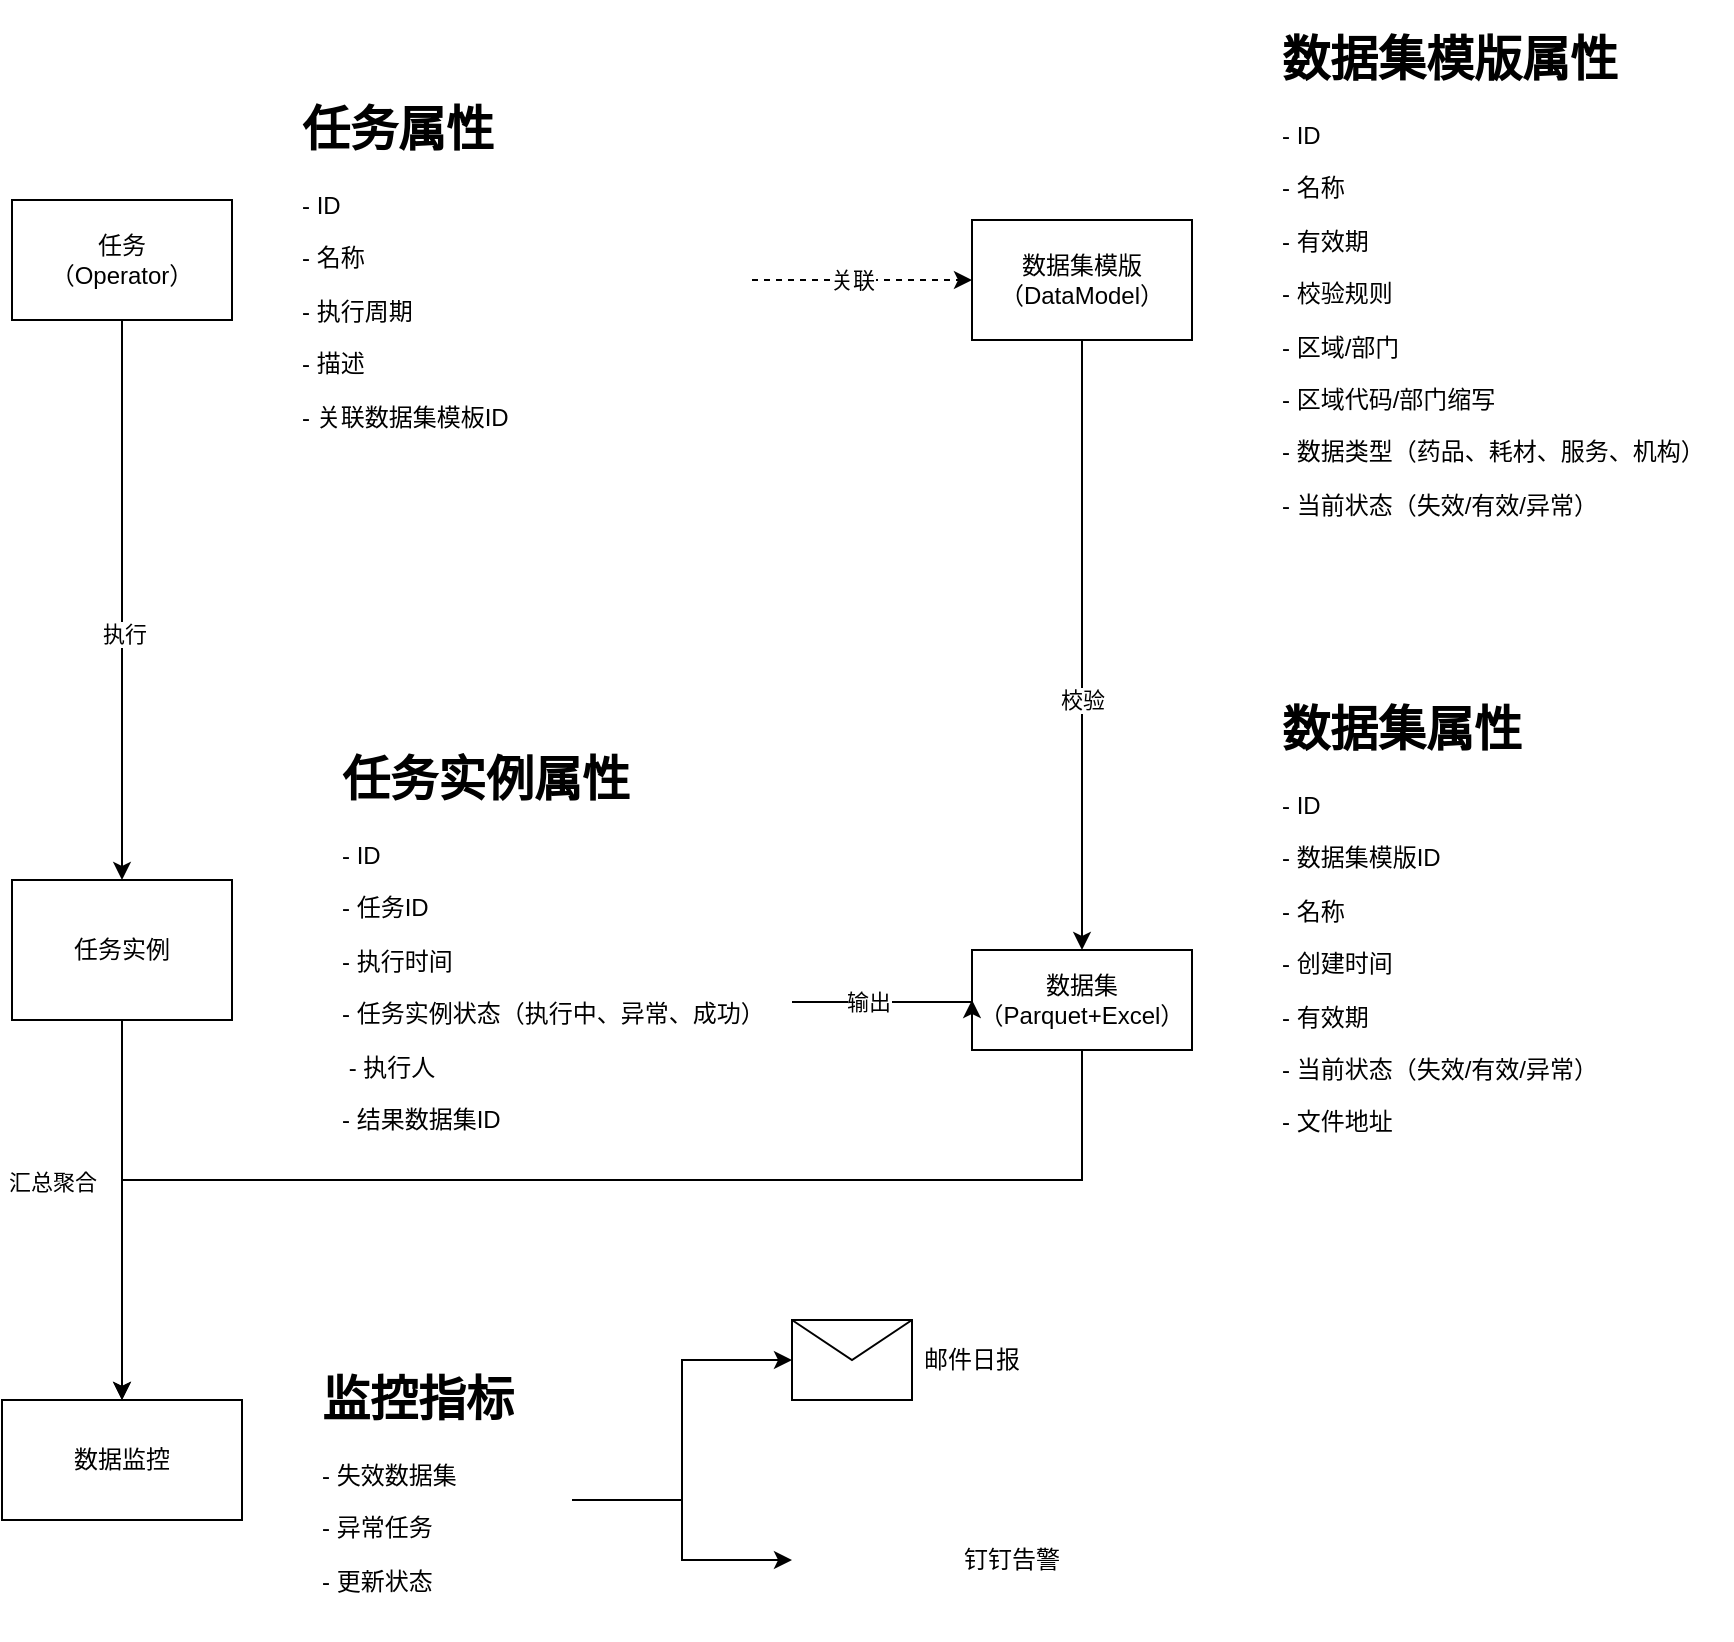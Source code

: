 <mxfile version="22.1.21" type="github">
  <diagram name="Page-1" id="b5hPrGGYxWc7cZ5PRPd1">
    <mxGraphModel dx="2074" dy="1146" grid="1" gridSize="10" guides="1" tooltips="1" connect="1" arrows="1" fold="1" page="1" pageScale="1" pageWidth="850" pageHeight="1100" math="0" shadow="0">
      <root>
        <mxCell id="0" />
        <mxCell id="1" parent="0" />
        <mxCell id="2FMNZ2Ji8rpxw8E8OkNt-1" style="edgeStyle=orthogonalEdgeStyle;rounded=0;orthogonalLoop=1;jettySize=auto;html=1;" edge="1" parent="1" source="2FMNZ2Ji8rpxw8E8OkNt-6" target="2FMNZ2Ji8rpxw8E8OkNt-12">
          <mxGeometry relative="1" as="geometry" />
        </mxCell>
        <mxCell id="2FMNZ2Ji8rpxw8E8OkNt-2" value="执行" style="edgeLabel;html=1;align=center;verticalAlign=middle;resizable=0;points=[];" vertex="1" connectable="0" parent="2FMNZ2Ji8rpxw8E8OkNt-1">
          <mxGeometry x="0.115" y="1" relative="1" as="geometry">
            <mxPoint y="1" as="offset" />
          </mxGeometry>
        </mxCell>
        <mxCell id="2FMNZ2Ji8rpxw8E8OkNt-3" style="edgeStyle=orthogonalEdgeStyle;rounded=0;orthogonalLoop=1;jettySize=auto;html=1;entryX=0;entryY=0.5;entryDx=0;entryDy=0;dashed=1;" edge="1" parent="1" source="2FMNZ2Ji8rpxw8E8OkNt-7" target="2FMNZ2Ji8rpxw8E8OkNt-9">
          <mxGeometry relative="1" as="geometry" />
        </mxCell>
        <mxCell id="2FMNZ2Ji8rpxw8E8OkNt-4" value="关联" style="edgeLabel;html=1;align=center;verticalAlign=middle;resizable=0;points=[];" vertex="1" connectable="0" parent="2FMNZ2Ji8rpxw8E8OkNt-3">
          <mxGeometry x="-0.382" y="6" relative="1" as="geometry">
            <mxPoint x="16" y="6" as="offset" />
          </mxGeometry>
        </mxCell>
        <mxCell id="2FMNZ2Ji8rpxw8E8OkNt-5" value="" style="group" vertex="1" connectable="0" parent="1">
          <mxGeometry x="100" y="175" width="370" height="190" as="geometry" />
        </mxCell>
        <mxCell id="2FMNZ2Ji8rpxw8E8OkNt-6" value="任务&lt;br&gt;（Operator）" style="rounded=0;whiteSpace=wrap;html=1;" vertex="1" parent="2FMNZ2Ji8rpxw8E8OkNt-5">
          <mxGeometry y="55" width="110" height="60" as="geometry" />
        </mxCell>
        <mxCell id="2FMNZ2Ji8rpxw8E8OkNt-7" value="&lt;h1&gt;任务属性&lt;/h1&gt;&lt;p&gt;- ID&lt;/p&gt;&lt;p&gt;- 名称&lt;/p&gt;&lt;p&gt;- 执行周期&lt;/p&gt;&lt;p&gt;- 描述&lt;/p&gt;&lt;p&gt;- 关联数据集模板ID&lt;/p&gt;" style="text;html=1;strokeColor=none;fillColor=none;spacing=5;spacingTop=-20;whiteSpace=wrap;overflow=hidden;rounded=0;" vertex="1" parent="2FMNZ2Ji8rpxw8E8OkNt-5">
          <mxGeometry x="140" width="230" height="190" as="geometry" />
        </mxCell>
        <mxCell id="2FMNZ2Ji8rpxw8E8OkNt-8" value="" style="group" vertex="1" connectable="0" parent="1">
          <mxGeometry x="580" y="140" width="380" height="260" as="geometry" />
        </mxCell>
        <mxCell id="2FMNZ2Ji8rpxw8E8OkNt-9" value="数据集模版&lt;br&gt;（DataModel）" style="rounded=0;whiteSpace=wrap;html=1;" vertex="1" parent="2FMNZ2Ji8rpxw8E8OkNt-8">
          <mxGeometry y="100" width="110" height="60" as="geometry" />
        </mxCell>
        <mxCell id="2FMNZ2Ji8rpxw8E8OkNt-10" value="&lt;h1&gt;数据集模版属性&lt;/h1&gt;&lt;p&gt;- ID&lt;/p&gt;&lt;p&gt;- 名称&lt;/p&gt;&lt;p&gt;- 有效期&lt;br&gt;&lt;/p&gt;&lt;p&gt;- 校验规则&lt;/p&gt;&lt;p style=&quot;border-color: var(--border-color);&quot;&gt;- 区域/部门&lt;/p&gt;&lt;p style=&quot;border-color: var(--border-color);&quot;&gt;- 区域代码/部门缩写&lt;/p&gt;&lt;p style=&quot;border-color: var(--border-color);&quot;&gt;- 数据类型（药品、耗材、服务、机构）&lt;br&gt;&lt;/p&gt;&lt;p style=&quot;border-color: var(--border-color);&quot;&gt;- 当前状态（失效/有效/异常）&lt;/p&gt;" style="text;html=1;strokeColor=none;fillColor=none;spacing=5;spacingTop=-20;whiteSpace=wrap;overflow=hidden;rounded=0;" vertex="1" parent="2FMNZ2Ji8rpxw8E8OkNt-8">
          <mxGeometry x="150" width="230" height="260" as="geometry" />
        </mxCell>
        <mxCell id="2FMNZ2Ji8rpxw8E8OkNt-11" value="" style="group" vertex="1" connectable="0" parent="1">
          <mxGeometry x="100" y="500" width="390" height="210" as="geometry" />
        </mxCell>
        <mxCell id="2FMNZ2Ji8rpxw8E8OkNt-12" value="任务实例" style="rounded=0;whiteSpace=wrap;html=1;" vertex="1" parent="2FMNZ2Ji8rpxw8E8OkNt-11">
          <mxGeometry y="70" width="110" height="70" as="geometry" />
        </mxCell>
        <mxCell id="2FMNZ2Ji8rpxw8E8OkNt-13" value="&lt;h1&gt;任务实例属性&lt;/h1&gt;&lt;p&gt;- ID&lt;/p&gt;&lt;p&gt;- 任务ID&lt;/p&gt;&lt;p&gt;- 执行时间&lt;br&gt;&lt;/p&gt;&lt;p&gt;- 任务实例状态（执行中、异常、成功）&lt;/p&gt;&lt;p&gt;&amp;nbsp;- 执行人&lt;/p&gt;&lt;p&gt;- 结果数据集ID&lt;/p&gt;&lt;p&gt;&lt;br&gt;&lt;/p&gt;" style="text;html=1;strokeColor=none;fillColor=none;spacing=5;spacingTop=-20;whiteSpace=wrap;overflow=hidden;rounded=0;" vertex="1" parent="2FMNZ2Ji8rpxw8E8OkNt-11">
          <mxGeometry x="160" width="230" height="210" as="geometry" />
        </mxCell>
        <mxCell id="2FMNZ2Ji8rpxw8E8OkNt-14" value="" style="group" vertex="1" connectable="0" parent="1">
          <mxGeometry x="580" y="475" width="380" height="385" as="geometry" />
        </mxCell>
        <mxCell id="2FMNZ2Ji8rpxw8E8OkNt-15" value="数据集&lt;br&gt;（Parquet+Excel）" style="rounded=0;whiteSpace=wrap;html=1;" vertex="1" parent="2FMNZ2Ji8rpxw8E8OkNt-14">
          <mxGeometry y="130" width="110" height="50" as="geometry" />
        </mxCell>
        <mxCell id="2FMNZ2Ji8rpxw8E8OkNt-16" value="&lt;h1&gt;数据集属性&lt;/h1&gt;&lt;p&gt;- ID&lt;/p&gt;&lt;p&gt;- 数据集模版ID&lt;/p&gt;&lt;p&gt;- 名称&lt;/p&gt;&lt;p&gt;- 创建时间&lt;/p&gt;&lt;p&gt;- 有效期&lt;/p&gt;&lt;p style=&quot;border-color: var(--border-color);&quot;&gt;- 当前状态（失效/有效/异常）&lt;/p&gt;&lt;p style=&quot;border-color: var(--border-color);&quot;&gt;- 文件地址&lt;/p&gt;" style="text;html=1;strokeColor=none;fillColor=none;spacing=5;spacingTop=-20;whiteSpace=wrap;overflow=hidden;rounded=0;" vertex="1" parent="2FMNZ2Ji8rpxw8E8OkNt-14">
          <mxGeometry x="150" width="230" height="385.0" as="geometry" />
        </mxCell>
        <mxCell id="2FMNZ2Ji8rpxw8E8OkNt-17" style="edgeStyle=orthogonalEdgeStyle;rounded=0;orthogonalLoop=1;jettySize=auto;html=1;entryX=0;entryY=0.5;entryDx=0;entryDy=0;" edge="1" parent="1" source="2FMNZ2Ji8rpxw8E8OkNt-13" target="2FMNZ2Ji8rpxw8E8OkNt-15">
          <mxGeometry relative="1" as="geometry">
            <Array as="points">
              <mxPoint x="510" y="631" />
              <mxPoint x="510" y="631" />
            </Array>
          </mxGeometry>
        </mxCell>
        <mxCell id="2FMNZ2Ji8rpxw8E8OkNt-18" value="输出" style="edgeLabel;html=1;align=center;verticalAlign=middle;resizable=0;points=[];" vertex="1" connectable="0" parent="2FMNZ2Ji8rpxw8E8OkNt-17">
          <mxGeometry x="-0.178" y="1" relative="1" as="geometry">
            <mxPoint y="1" as="offset" />
          </mxGeometry>
        </mxCell>
        <mxCell id="2FMNZ2Ji8rpxw8E8OkNt-19" style="edgeStyle=orthogonalEdgeStyle;rounded=0;orthogonalLoop=1;jettySize=auto;html=1;" edge="1" parent="1" source="2FMNZ2Ji8rpxw8E8OkNt-9" target="2FMNZ2Ji8rpxw8E8OkNt-15">
          <mxGeometry relative="1" as="geometry" />
        </mxCell>
        <mxCell id="2FMNZ2Ji8rpxw8E8OkNt-20" value="校验" style="edgeLabel;html=1;align=center;verticalAlign=middle;resizable=0;points=[];" vertex="1" connectable="0" parent="2FMNZ2Ji8rpxw8E8OkNt-19">
          <mxGeometry x="0.181" relative="1" as="geometry">
            <mxPoint as="offset" />
          </mxGeometry>
        </mxCell>
        <mxCell id="2FMNZ2Ji8rpxw8E8OkNt-21" value="数据监控" style="rounded=0;whiteSpace=wrap;html=1;" vertex="1" parent="1">
          <mxGeometry x="95" y="830" width="120" height="60" as="geometry" />
        </mxCell>
        <mxCell id="2FMNZ2Ji8rpxw8E8OkNt-22" style="edgeStyle=orthogonalEdgeStyle;rounded=0;orthogonalLoop=1;jettySize=auto;html=1;" edge="1" parent="1" source="2FMNZ2Ji8rpxw8E8OkNt-12" target="2FMNZ2Ji8rpxw8E8OkNt-21">
          <mxGeometry relative="1" as="geometry" />
        </mxCell>
        <mxCell id="2FMNZ2Ji8rpxw8E8OkNt-23" value="汇总聚合" style="edgeLabel;html=1;align=center;verticalAlign=middle;resizable=0;points=[];" vertex="1" connectable="0" parent="2FMNZ2Ji8rpxw8E8OkNt-22">
          <mxGeometry x="0.057" y="3" relative="1" as="geometry">
            <mxPoint x="-38" y="-20" as="offset" />
          </mxGeometry>
        </mxCell>
        <mxCell id="2FMNZ2Ji8rpxw8E8OkNt-24" style="edgeStyle=orthogonalEdgeStyle;rounded=0;orthogonalLoop=1;jettySize=auto;html=1;entryX=0;entryY=0.5;entryDx=0;entryDy=0;" edge="1" parent="1" source="2FMNZ2Ji8rpxw8E8OkNt-26" target="2FMNZ2Ji8rpxw8E8OkNt-27">
          <mxGeometry relative="1" as="geometry" />
        </mxCell>
        <mxCell id="2FMNZ2Ji8rpxw8E8OkNt-25" style="edgeStyle=orthogonalEdgeStyle;rounded=0;orthogonalLoop=1;jettySize=auto;html=1;" edge="1" parent="1" source="2FMNZ2Ji8rpxw8E8OkNt-26" target="2FMNZ2Ji8rpxw8E8OkNt-28">
          <mxGeometry relative="1" as="geometry" />
        </mxCell>
        <mxCell id="2FMNZ2Ji8rpxw8E8OkNt-26" value="&lt;h1&gt;监控指标&lt;/h1&gt;&lt;p&gt;&lt;span style=&quot;background-color: initial;&quot;&gt;- 失效数据集&lt;/span&gt;&lt;br&gt;&lt;/p&gt;&lt;p&gt;- 异常任务&lt;/p&gt;&lt;p&gt;- 更新状态&lt;/p&gt;&lt;p&gt;&lt;br&gt;&lt;/p&gt;" style="text;html=1;strokeColor=none;fillColor=none;spacing=5;spacingTop=-20;whiteSpace=wrap;overflow=hidden;rounded=0;" vertex="1" parent="1">
          <mxGeometry x="250" y="810" width="130" height="140" as="geometry" />
        </mxCell>
        <mxCell id="2FMNZ2Ji8rpxw8E8OkNt-27" value="" style="shape=message;html=1;html=1;outlineConnect=0;labelPosition=center;verticalLabelPosition=bottom;align=center;verticalAlign=top;" vertex="1" parent="1">
          <mxGeometry x="490" y="790" width="60" height="40" as="geometry" />
        </mxCell>
        <mxCell id="2FMNZ2Ji8rpxw8E8OkNt-28" value="" style="shape=image;verticalLabelPosition=bottom;labelBackgroundColor=default;verticalAlign=top;aspect=fixed;imageAspect=0;image=https://icons.veryicon.com/png/o/internet--web/color-social-media-icon/ding.png;" vertex="1" parent="1">
          <mxGeometry x="490" y="870" width="80" height="80" as="geometry" />
        </mxCell>
        <mxCell id="2FMNZ2Ji8rpxw8E8OkNt-29" value="邮件日报" style="text;html=1;strokeColor=none;fillColor=none;align=center;verticalAlign=middle;whiteSpace=wrap;rounded=0;" vertex="1" parent="1">
          <mxGeometry x="550" y="795" width="60" height="30" as="geometry" />
        </mxCell>
        <mxCell id="2FMNZ2Ji8rpxw8E8OkNt-30" value="钉钉告警" style="text;html=1;strokeColor=none;fillColor=none;align=center;verticalAlign=middle;whiteSpace=wrap;rounded=0;" vertex="1" parent="1">
          <mxGeometry x="570" y="895" width="60" height="30" as="geometry" />
        </mxCell>
        <mxCell id="2FMNZ2Ji8rpxw8E8OkNt-31" style="edgeStyle=orthogonalEdgeStyle;rounded=0;orthogonalLoop=1;jettySize=auto;html=1;" edge="1" parent="1" source="2FMNZ2Ji8rpxw8E8OkNt-15" target="2FMNZ2Ji8rpxw8E8OkNt-21">
          <mxGeometry relative="1" as="geometry">
            <Array as="points">
              <mxPoint x="635" y="720" />
              <mxPoint x="155" y="720" />
            </Array>
          </mxGeometry>
        </mxCell>
      </root>
    </mxGraphModel>
  </diagram>
</mxfile>
